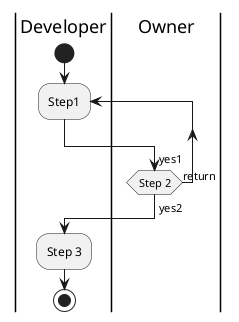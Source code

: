 {
  "sha1": "hmqnwm8zg2ltwxd316ebuwbj3mxi7oq",
  "insertion": {
    "when": "2024-06-03T18:59:29.747Z",
    "url": "https://forum.plantuml.net/12507/repeat-over-multiple-swimlanes-bugged",
    "user": "plantuml@gmail.com"
  }
}
@startuml
|Developer|
start
repeat :Step1;
|Owner|
->yes1;
repeat while (Step 2) is (return)
->yes2;
|Developer|
:Step 3;
stop
@enduml
